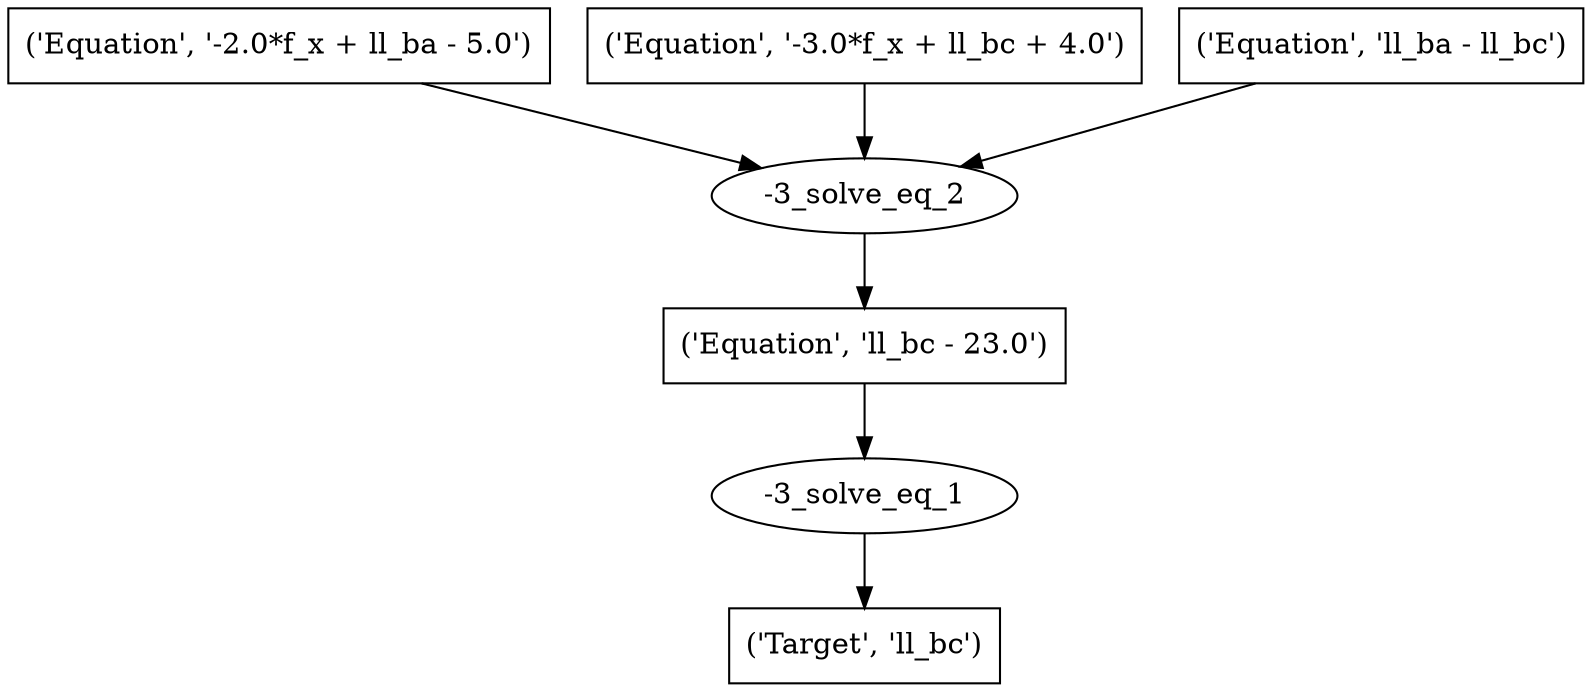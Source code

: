 digraph 66 {
	0 [label="('Target', 'll_bc')" shape=box]
	1 [label="-3_solve_eq_1"]
	1 -> 0
	2 [label="('Equation', 'll_bc - 23.0')" shape=box]
	2 -> 1
	3 [label="-3_solve_eq_2"]
	3 -> 2
	4 [label="('Equation', '-2.0*f_x + ll_ba - 5.0')" shape=box]
	4 -> 3
	5 [label="('Equation', '-3.0*f_x + ll_bc + 4.0')" shape=box]
	5 -> 3
	6 [label="('Equation', 'll_ba - ll_bc')" shape=box]
	6 -> 3
}
